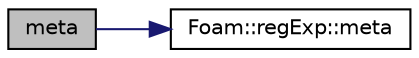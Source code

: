 digraph "meta"
{
  bgcolor="transparent";
  edge [fontname="Helvetica",fontsize="10",labelfontname="Helvetica",labelfontsize="10"];
  node [fontname="Helvetica",fontsize="10",shape=record];
  rankdir="LR";
  Node33 [label="meta",height=0.2,width=0.4,color="black", fillcolor="grey75", style="filled", fontcolor="black"];
  Node33 -> Node34 [color="midnightblue",fontsize="10",style="solid",fontname="Helvetica"];
  Node34 [label="Foam::regExp::meta",height=0.2,width=0.4,color="black",URL="$a29865.html#af2af95bceb0bec13af6caf426dff9243",tooltip="Is character a regular expression meta-character? "];
}
